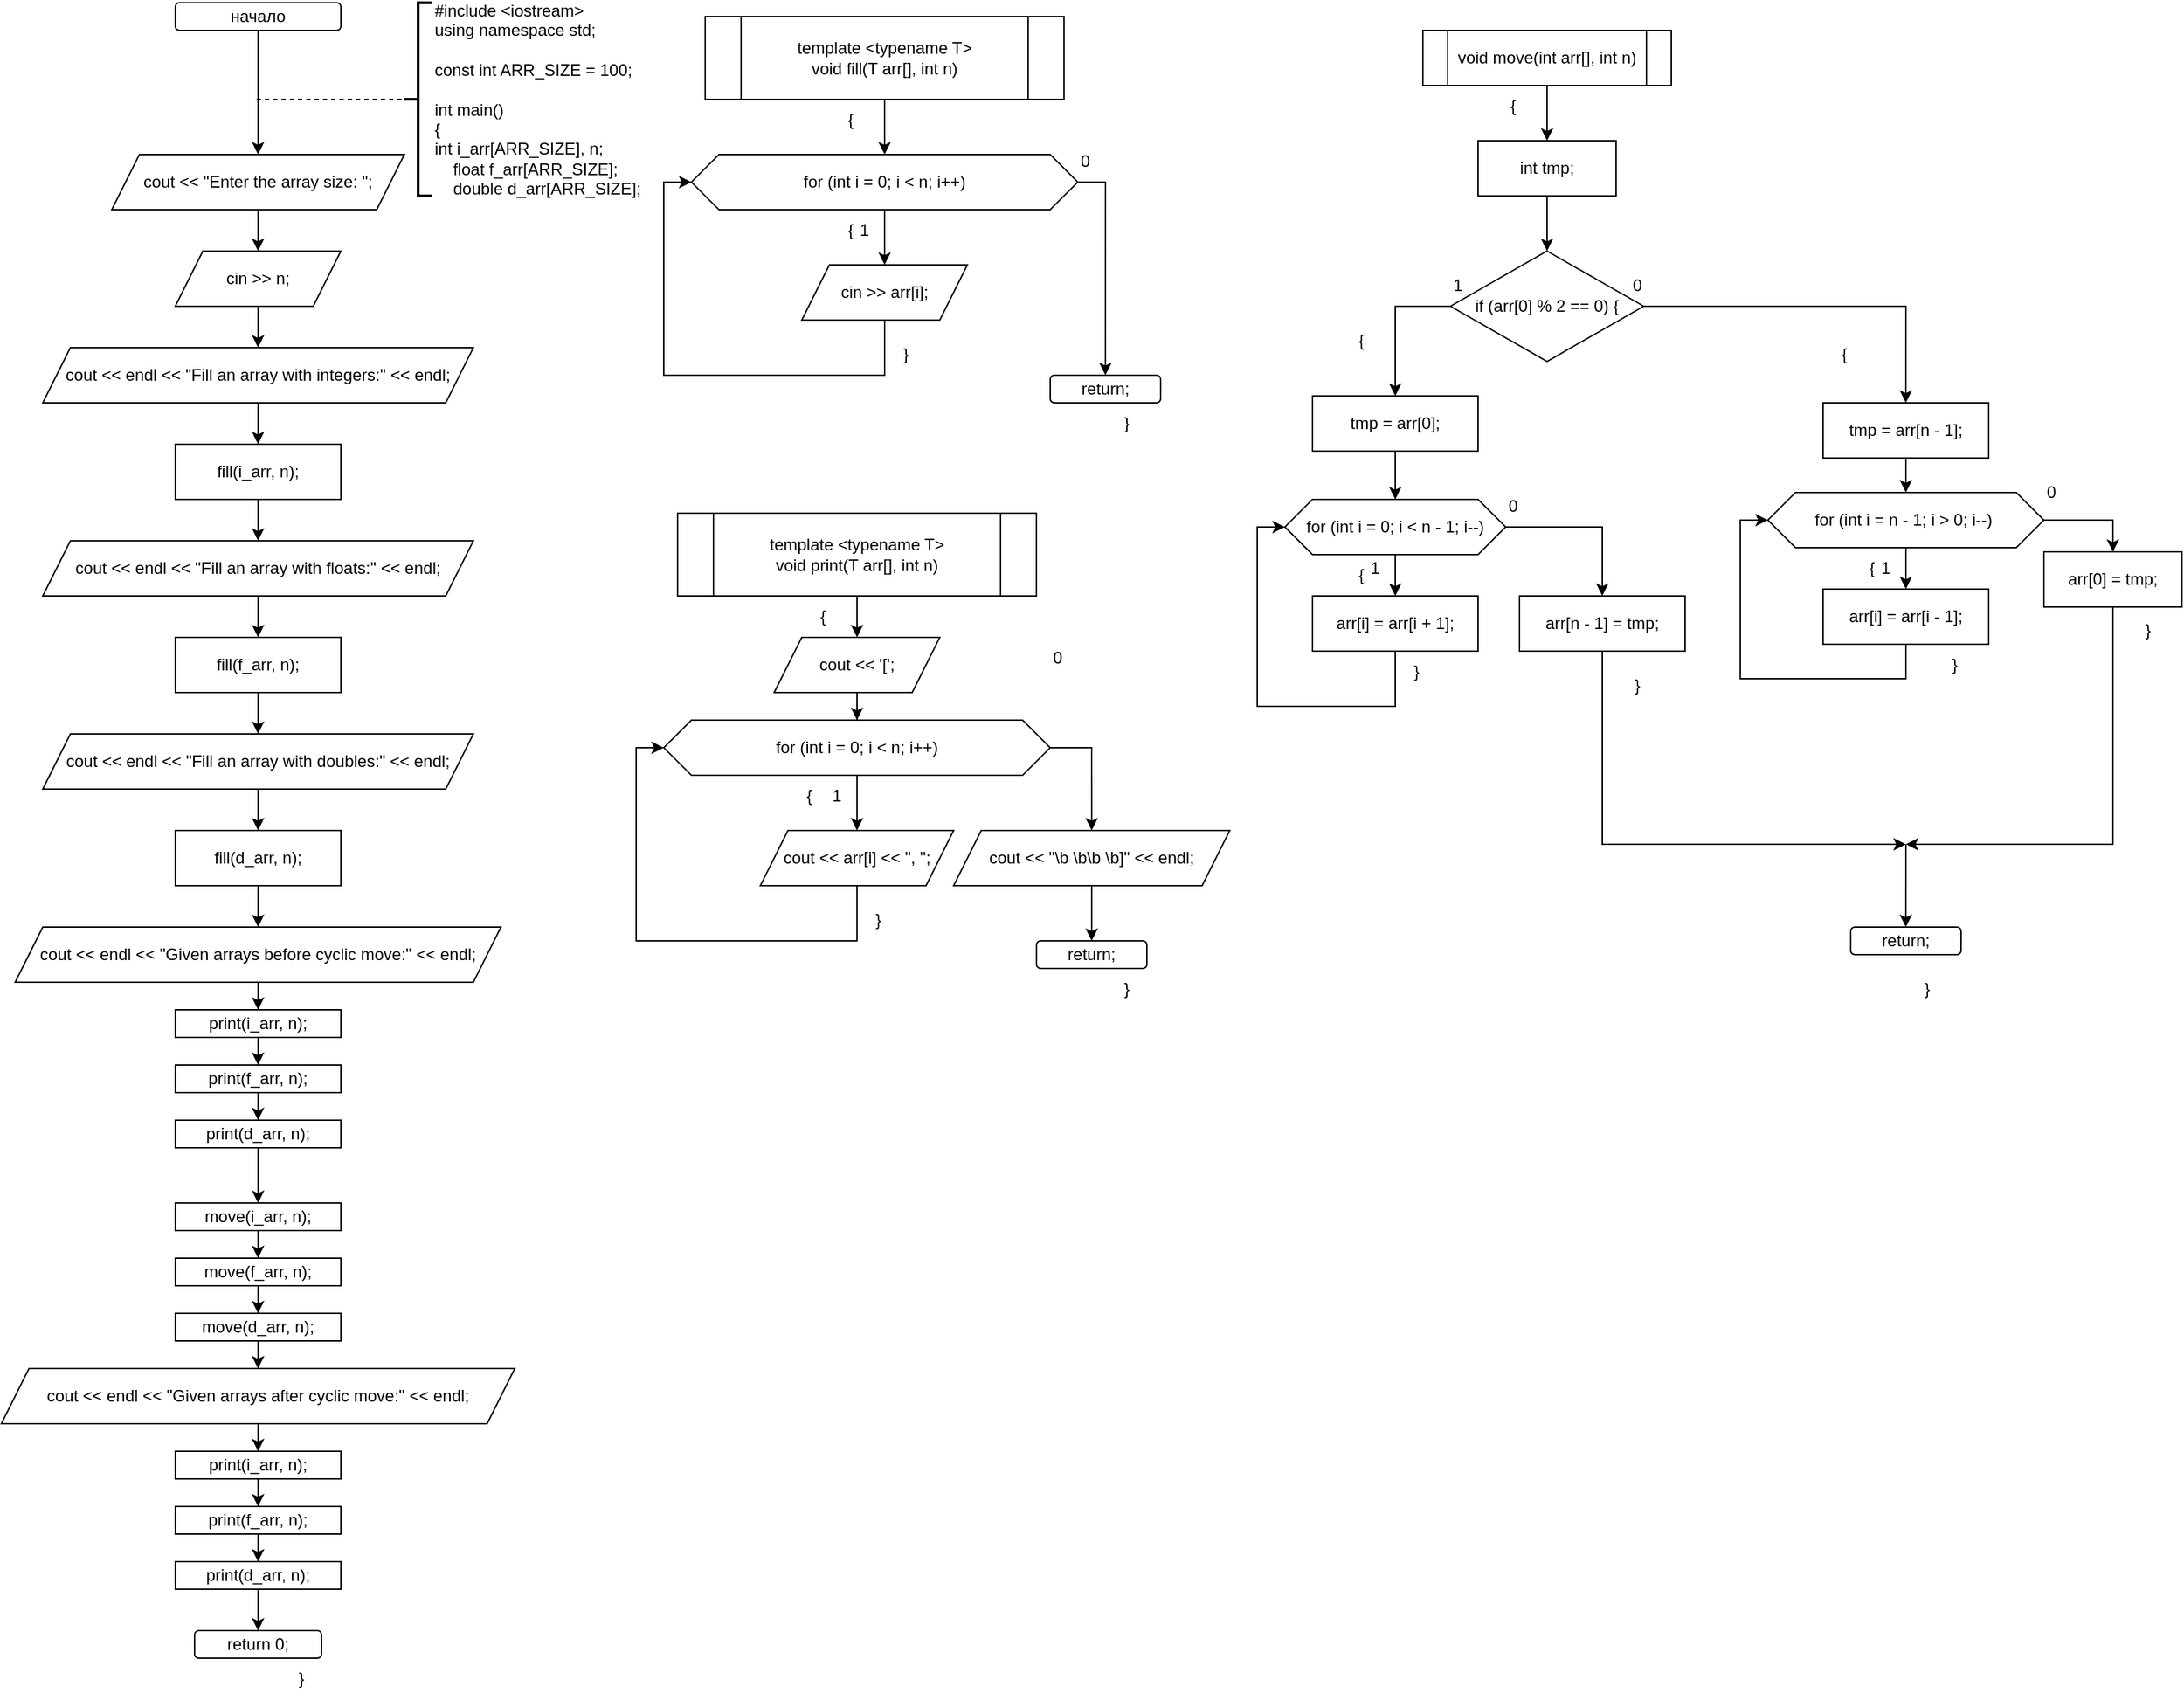 <mxfile version="22.1.2" type="device">
  <diagram name="Страница — 1" id="w-h_500Q-D1ag2ivK0cX">
    <mxGraphModel dx="915" dy="723" grid="1" gridSize="10" guides="1" tooltips="1" connect="1" arrows="1" fold="1" page="1" pageScale="1" pageWidth="827" pageHeight="1169" math="0" shadow="0">
      <root>
        <mxCell id="0" />
        <mxCell id="1" parent="0" />
        <mxCell id="JOa6reIYoMXjY_oYYzPY-6" style="edgeStyle=orthogonalEdgeStyle;rounded=0;orthogonalLoop=1;jettySize=auto;html=1;entryX=0.5;entryY=0;entryDx=0;entryDy=0;" edge="1" parent="1" source="JOa6reIYoMXjY_oYYzPY-1" target="JOa6reIYoMXjY_oYYzPY-5">
          <mxGeometry relative="1" as="geometry" />
        </mxCell>
        <mxCell id="JOa6reIYoMXjY_oYYzPY-1" value="начало" style="rounded=1;whiteSpace=wrap;html=1;" vertex="1" parent="1">
          <mxGeometry x="146" y="10" width="120" height="20" as="geometry" />
        </mxCell>
        <mxCell id="JOa6reIYoMXjY_oYYzPY-2" value="&lt;div&gt;#include &amp;lt;iostream&amp;gt;&lt;/div&gt;&lt;div&gt;using namespace std;&lt;/div&gt;&lt;div&gt;&lt;br&gt;&lt;/div&gt;&lt;div&gt;const int ARR_SIZE = 100;&lt;/div&gt;&lt;div&gt;&lt;div&gt;&lt;br&gt;&lt;/div&gt;&lt;div&gt;int main()&lt;/div&gt;&lt;div&gt;{&lt;/div&gt;&lt;div&gt;int i_arr[ARR_SIZE], n;&lt;span style=&quot;&quot;&gt;&lt;/span&gt;&lt;/div&gt;&lt;div&gt;&lt;span style=&quot;&quot;&gt;&lt;span style=&quot;&quot;&gt;&lt;span style=&quot;white-space: pre;&quot;&gt;&amp;nbsp;&amp;nbsp;&amp;nbsp;&amp;nbsp;&lt;/span&gt;&lt;/span&gt;float f_arr[ARR_SIZE];&lt;/span&gt;&lt;/div&gt;&lt;div&gt;&lt;span style=&quot;&quot;&gt;&lt;span style=&quot;&quot;&gt;&lt;span style=&quot;white-space: pre;&quot;&gt;&amp;nbsp;&amp;nbsp;&amp;nbsp;&amp;nbsp;&lt;/span&gt;&lt;/span&gt;double d_arr[ARR_SIZE];&lt;/span&gt;&lt;/div&gt;&lt;/div&gt;" style="strokeWidth=2;html=1;shape=mxgraph.flowchart.annotation_2;align=left;labelPosition=right;pointerEvents=1;" vertex="1" parent="1">
          <mxGeometry x="312" y="10" width="20" height="140" as="geometry" />
        </mxCell>
        <mxCell id="JOa6reIYoMXjY_oYYzPY-9" value="" style="edgeStyle=orthogonalEdgeStyle;rounded=0;orthogonalLoop=1;jettySize=auto;html=1;" edge="1" parent="1" source="JOa6reIYoMXjY_oYYzPY-5" target="JOa6reIYoMXjY_oYYzPY-8">
          <mxGeometry relative="1" as="geometry" />
        </mxCell>
        <mxCell id="JOa6reIYoMXjY_oYYzPY-5" value="cout &amp;lt;&amp;lt; &quot;Enter the array size: &quot;;" style="shape=parallelogram;perimeter=parallelogramPerimeter;whiteSpace=wrap;html=1;fixedSize=1;" vertex="1" parent="1">
          <mxGeometry x="100" y="120" width="212" height="40" as="geometry" />
        </mxCell>
        <mxCell id="JOa6reIYoMXjY_oYYzPY-7" value="" style="endArrow=none;dashed=1;html=1;rounded=0;entryX=0;entryY=0.5;entryDx=0;entryDy=0;entryPerimeter=0;" edge="1" parent="1" target="JOa6reIYoMXjY_oYYzPY-2">
          <mxGeometry width="50" height="50" relative="1" as="geometry">
            <mxPoint x="205" y="80" as="sourcePoint" />
            <mxPoint x="242" y="170" as="targetPoint" />
          </mxGeometry>
        </mxCell>
        <mxCell id="JOa6reIYoMXjY_oYYzPY-11" value="" style="edgeStyle=orthogonalEdgeStyle;rounded=0;orthogonalLoop=1;jettySize=auto;html=1;" edge="1" parent="1" source="JOa6reIYoMXjY_oYYzPY-8" target="JOa6reIYoMXjY_oYYzPY-10">
          <mxGeometry relative="1" as="geometry" />
        </mxCell>
        <mxCell id="JOa6reIYoMXjY_oYYzPY-8" value="cin &amp;gt;&amp;gt; n;" style="shape=parallelogram;perimeter=parallelogramPerimeter;whiteSpace=wrap;html=1;fixedSize=1;" vertex="1" parent="1">
          <mxGeometry x="146" y="190" width="120" height="40" as="geometry" />
        </mxCell>
        <mxCell id="JOa6reIYoMXjY_oYYzPY-13" value="" style="edgeStyle=orthogonalEdgeStyle;rounded=0;orthogonalLoop=1;jettySize=auto;html=1;" edge="1" parent="1" source="JOa6reIYoMXjY_oYYzPY-10" target="JOa6reIYoMXjY_oYYzPY-12">
          <mxGeometry relative="1" as="geometry" />
        </mxCell>
        <mxCell id="JOa6reIYoMXjY_oYYzPY-10" value="&lt;div&gt;cout &amp;lt;&amp;lt; endl&amp;nbsp;&lt;span style=&quot;background-color: initial;&quot;&gt;&amp;lt;&amp;lt; &quot;Fill an array with integers:&quot; &amp;lt;&amp;lt; endl;&lt;/span&gt;&lt;/div&gt;&lt;div&gt;&lt;span style=&quot;&quot;&gt;&lt;/span&gt;&lt;/div&gt;" style="shape=parallelogram;perimeter=parallelogramPerimeter;whiteSpace=wrap;html=1;fixedSize=1;" vertex="1" parent="1">
          <mxGeometry x="50" y="260" width="312" height="40" as="geometry" />
        </mxCell>
        <mxCell id="JOa6reIYoMXjY_oYYzPY-15" value="" style="edgeStyle=orthogonalEdgeStyle;rounded=0;orthogonalLoop=1;jettySize=auto;html=1;" edge="1" parent="1" source="JOa6reIYoMXjY_oYYzPY-12" target="JOa6reIYoMXjY_oYYzPY-14">
          <mxGeometry relative="1" as="geometry" />
        </mxCell>
        <mxCell id="JOa6reIYoMXjY_oYYzPY-12" value="fill(i_arr, n);" style="rounded=0;whiteSpace=wrap;html=1;" vertex="1" parent="1">
          <mxGeometry x="146" y="330" width="120" height="40" as="geometry" />
        </mxCell>
        <mxCell id="JOa6reIYoMXjY_oYYzPY-18" value="" style="edgeStyle=orthogonalEdgeStyle;rounded=0;orthogonalLoop=1;jettySize=auto;html=1;" edge="1" parent="1" source="JOa6reIYoMXjY_oYYzPY-14" target="JOa6reIYoMXjY_oYYzPY-17">
          <mxGeometry relative="1" as="geometry" />
        </mxCell>
        <mxCell id="JOa6reIYoMXjY_oYYzPY-14" value="&lt;div&gt;cout &amp;lt;&amp;lt; endl &amp;lt;&amp;lt; &quot;Fill an array with floats:&quot; &amp;lt;&amp;lt; endl;&lt;br&gt;&lt;/div&gt;&lt;div&gt;&lt;/div&gt;" style="shape=parallelogram;perimeter=parallelogramPerimeter;whiteSpace=wrap;html=1;fixedSize=1;" vertex="1" parent="1">
          <mxGeometry x="50" y="400" width="312" height="40" as="geometry" />
        </mxCell>
        <mxCell id="JOa6reIYoMXjY_oYYzPY-20" value="" style="edgeStyle=orthogonalEdgeStyle;rounded=0;orthogonalLoop=1;jettySize=auto;html=1;" edge="1" parent="1" source="JOa6reIYoMXjY_oYYzPY-17" target="JOa6reIYoMXjY_oYYzPY-19">
          <mxGeometry relative="1" as="geometry" />
        </mxCell>
        <mxCell id="JOa6reIYoMXjY_oYYzPY-17" value="fill(f_arr, n);" style="rounded=0;whiteSpace=wrap;html=1;" vertex="1" parent="1">
          <mxGeometry x="146" y="470" width="120" height="40" as="geometry" />
        </mxCell>
        <mxCell id="JOa6reIYoMXjY_oYYzPY-22" value="" style="edgeStyle=orthogonalEdgeStyle;rounded=0;orthogonalLoop=1;jettySize=auto;html=1;" edge="1" parent="1" source="JOa6reIYoMXjY_oYYzPY-19" target="JOa6reIYoMXjY_oYYzPY-21">
          <mxGeometry relative="1" as="geometry" />
        </mxCell>
        <mxCell id="JOa6reIYoMXjY_oYYzPY-19" value="&lt;div&gt;&lt;div&gt;cout &amp;lt;&amp;lt; endl &amp;lt;&lt;span style=&quot;background-color: initial;&quot;&gt;&amp;lt; &quot;Fill an array with doubles:&quot; &amp;lt;&amp;lt; endl;&lt;/span&gt;&lt;/div&gt;&lt;div&gt;&lt;span style=&quot;&quot;&gt;&lt;/span&gt;&lt;/div&gt;&lt;/div&gt;&lt;div&gt;&lt;/div&gt;" style="shape=parallelogram;perimeter=parallelogramPerimeter;whiteSpace=wrap;html=1;fixedSize=1;" vertex="1" parent="1">
          <mxGeometry x="50" y="540" width="312" height="40" as="geometry" />
        </mxCell>
        <mxCell id="JOa6reIYoMXjY_oYYzPY-24" value="" style="edgeStyle=orthogonalEdgeStyle;rounded=0;orthogonalLoop=1;jettySize=auto;html=1;" edge="1" parent="1" source="JOa6reIYoMXjY_oYYzPY-21" target="JOa6reIYoMXjY_oYYzPY-23">
          <mxGeometry relative="1" as="geometry" />
        </mxCell>
        <mxCell id="JOa6reIYoMXjY_oYYzPY-21" value="fill(d_arr, n);" style="rounded=0;whiteSpace=wrap;html=1;" vertex="1" parent="1">
          <mxGeometry x="146" y="610" width="120" height="40" as="geometry" />
        </mxCell>
        <mxCell id="JOa6reIYoMXjY_oYYzPY-29" style="edgeStyle=orthogonalEdgeStyle;rounded=0;orthogonalLoop=1;jettySize=auto;html=1;entryX=0.5;entryY=0;entryDx=0;entryDy=0;" edge="1" parent="1" source="JOa6reIYoMXjY_oYYzPY-23" target="JOa6reIYoMXjY_oYYzPY-26">
          <mxGeometry relative="1" as="geometry" />
        </mxCell>
        <mxCell id="JOa6reIYoMXjY_oYYzPY-23" value="&lt;div&gt;cout &amp;lt;&amp;lt; endl&amp;nbsp;&lt;span style=&quot;background-color: initial;&quot;&gt;&amp;lt;&amp;lt; &quot;Given arrays before cyclic move:&quot; &amp;lt;&amp;lt; endl;&lt;/span&gt;&lt;/div&gt;&lt;div&gt;&lt;span style=&quot;&quot;&gt;&lt;/span&gt;&lt;/div&gt;" style="shape=parallelogram;perimeter=parallelogramPerimeter;whiteSpace=wrap;html=1;fixedSize=1;" vertex="1" parent="1">
          <mxGeometry x="30" y="680" width="352" height="40" as="geometry" />
        </mxCell>
        <mxCell id="JOa6reIYoMXjY_oYYzPY-31" style="edgeStyle=orthogonalEdgeStyle;rounded=0;orthogonalLoop=1;jettySize=auto;html=1;entryX=0.5;entryY=0;entryDx=0;entryDy=0;" edge="1" parent="1" source="JOa6reIYoMXjY_oYYzPY-25" target="JOa6reIYoMXjY_oYYzPY-27">
          <mxGeometry relative="1" as="geometry" />
        </mxCell>
        <mxCell id="JOa6reIYoMXjY_oYYzPY-25" value="print(f_arr, n);" style="rounded=0;whiteSpace=wrap;html=1;" vertex="1" parent="1">
          <mxGeometry x="146" y="780" width="120" height="20" as="geometry" />
        </mxCell>
        <mxCell id="JOa6reIYoMXjY_oYYzPY-30" style="edgeStyle=orthogonalEdgeStyle;rounded=0;orthogonalLoop=1;jettySize=auto;html=1;entryX=0.5;entryY=0;entryDx=0;entryDy=0;" edge="1" parent="1" source="JOa6reIYoMXjY_oYYzPY-26" target="JOa6reIYoMXjY_oYYzPY-25">
          <mxGeometry relative="1" as="geometry" />
        </mxCell>
        <mxCell id="JOa6reIYoMXjY_oYYzPY-26" value="print(i_arr, n);" style="rounded=0;whiteSpace=wrap;html=1;" vertex="1" parent="1">
          <mxGeometry x="146" y="740" width="120" height="20" as="geometry" />
        </mxCell>
        <mxCell id="JOa6reIYoMXjY_oYYzPY-38" style="edgeStyle=orthogonalEdgeStyle;rounded=0;orthogonalLoop=1;jettySize=auto;html=1;entryX=0.5;entryY=0;entryDx=0;entryDy=0;" edge="1" parent="1" source="JOa6reIYoMXjY_oYYzPY-27" target="JOa6reIYoMXjY_oYYzPY-35">
          <mxGeometry relative="1" as="geometry" />
        </mxCell>
        <mxCell id="JOa6reIYoMXjY_oYYzPY-27" value="print(d_arr, n);" style="rounded=0;whiteSpace=wrap;html=1;" vertex="1" parent="1">
          <mxGeometry x="146" y="820" width="120" height="20" as="geometry" />
        </mxCell>
        <mxCell id="JOa6reIYoMXjY_oYYzPY-32" style="edgeStyle=orthogonalEdgeStyle;rounded=0;orthogonalLoop=1;jettySize=auto;html=1;entryX=0.5;entryY=0;entryDx=0;entryDy=0;" edge="1" parent="1" source="JOa6reIYoMXjY_oYYzPY-33" target="JOa6reIYoMXjY_oYYzPY-36">
          <mxGeometry relative="1" as="geometry" />
        </mxCell>
        <mxCell id="JOa6reIYoMXjY_oYYzPY-33" value="move(f_arr, n);" style="rounded=0;whiteSpace=wrap;html=1;" vertex="1" parent="1">
          <mxGeometry x="146" y="920" width="120" height="20" as="geometry" />
        </mxCell>
        <mxCell id="JOa6reIYoMXjY_oYYzPY-34" style="edgeStyle=orthogonalEdgeStyle;rounded=0;orthogonalLoop=1;jettySize=auto;html=1;entryX=0.5;entryY=0;entryDx=0;entryDy=0;" edge="1" parent="1" source="JOa6reIYoMXjY_oYYzPY-35" target="JOa6reIYoMXjY_oYYzPY-33">
          <mxGeometry relative="1" as="geometry" />
        </mxCell>
        <mxCell id="JOa6reIYoMXjY_oYYzPY-35" value="move(i_arr, n);" style="rounded=0;whiteSpace=wrap;html=1;" vertex="1" parent="1">
          <mxGeometry x="146" y="880" width="120" height="20" as="geometry" />
        </mxCell>
        <mxCell id="JOa6reIYoMXjY_oYYzPY-40" value="" style="edgeStyle=orthogonalEdgeStyle;rounded=0;orthogonalLoop=1;jettySize=auto;html=1;" edge="1" parent="1" source="JOa6reIYoMXjY_oYYzPY-36" target="JOa6reIYoMXjY_oYYzPY-39">
          <mxGeometry relative="1" as="geometry" />
        </mxCell>
        <mxCell id="JOa6reIYoMXjY_oYYzPY-36" value="move(d_arr, n);" style="rounded=0;whiteSpace=wrap;html=1;" vertex="1" parent="1">
          <mxGeometry x="146" y="960" width="120" height="20" as="geometry" />
        </mxCell>
        <mxCell id="JOa6reIYoMXjY_oYYzPY-47" style="edgeStyle=orthogonalEdgeStyle;rounded=0;orthogonalLoop=1;jettySize=auto;html=1;entryX=0.5;entryY=0;entryDx=0;entryDy=0;" edge="1" parent="1" source="JOa6reIYoMXjY_oYYzPY-39" target="JOa6reIYoMXjY_oYYzPY-44">
          <mxGeometry relative="1" as="geometry" />
        </mxCell>
        <mxCell id="JOa6reIYoMXjY_oYYzPY-39" value="&lt;div&gt;cout &amp;lt;&amp;lt; endl&amp;nbsp;&lt;span style=&quot;background-color: initial;&quot;&gt;&amp;lt;&amp;lt; &quot;Given arrays after cyclic move:&quot; &amp;lt;&amp;lt; endl;&lt;/span&gt;&lt;/div&gt;&lt;div&gt;&lt;span style=&quot;&quot;&gt;&lt;/span&gt;&lt;/div&gt;" style="shape=parallelogram;perimeter=parallelogramPerimeter;whiteSpace=wrap;html=1;fixedSize=1;" vertex="1" parent="1">
          <mxGeometry x="20" y="1000" width="372" height="40" as="geometry" />
        </mxCell>
        <mxCell id="JOa6reIYoMXjY_oYYzPY-41" style="edgeStyle=orthogonalEdgeStyle;rounded=0;orthogonalLoop=1;jettySize=auto;html=1;entryX=0.5;entryY=0;entryDx=0;entryDy=0;" edge="1" parent="1" source="JOa6reIYoMXjY_oYYzPY-42" target="JOa6reIYoMXjY_oYYzPY-45">
          <mxGeometry relative="1" as="geometry" />
        </mxCell>
        <mxCell id="JOa6reIYoMXjY_oYYzPY-42" value="print(f_arr, n);" style="rounded=0;whiteSpace=wrap;html=1;" vertex="1" parent="1">
          <mxGeometry x="146" y="1100" width="120" height="20" as="geometry" />
        </mxCell>
        <mxCell id="JOa6reIYoMXjY_oYYzPY-43" style="edgeStyle=orthogonalEdgeStyle;rounded=0;orthogonalLoop=1;jettySize=auto;html=1;entryX=0.5;entryY=0;entryDx=0;entryDy=0;" edge="1" parent="1" source="JOa6reIYoMXjY_oYYzPY-44" target="JOa6reIYoMXjY_oYYzPY-42">
          <mxGeometry relative="1" as="geometry" />
        </mxCell>
        <mxCell id="JOa6reIYoMXjY_oYYzPY-44" value="print(i_arr, n);" style="rounded=0;whiteSpace=wrap;html=1;" vertex="1" parent="1">
          <mxGeometry x="146" y="1060" width="120" height="20" as="geometry" />
        </mxCell>
        <mxCell id="JOa6reIYoMXjY_oYYzPY-49" style="edgeStyle=orthogonalEdgeStyle;rounded=0;orthogonalLoop=1;jettySize=auto;html=1;entryX=0.5;entryY=0;entryDx=0;entryDy=0;" edge="1" parent="1" source="JOa6reIYoMXjY_oYYzPY-45" target="JOa6reIYoMXjY_oYYzPY-48">
          <mxGeometry relative="1" as="geometry" />
        </mxCell>
        <mxCell id="JOa6reIYoMXjY_oYYzPY-45" value="print(d_arr, n);" style="rounded=0;whiteSpace=wrap;html=1;" vertex="1" parent="1">
          <mxGeometry x="146" y="1140" width="120" height="20" as="geometry" />
        </mxCell>
        <mxCell id="JOa6reIYoMXjY_oYYzPY-48" value="return 0;" style="rounded=1;whiteSpace=wrap;html=1;" vertex="1" parent="1">
          <mxGeometry x="160" y="1190" width="92" height="20" as="geometry" />
        </mxCell>
        <mxCell id="JOa6reIYoMXjY_oYYzPY-50" value="}" style="text;html=1;align=center;verticalAlign=middle;resizable=0;points=[];autosize=1;strokeColor=none;fillColor=none;" vertex="1" parent="1">
          <mxGeometry x="222" y="1210" width="30" height="30" as="geometry" />
        </mxCell>
        <mxCell id="JOa6reIYoMXjY_oYYzPY-55" value="" style="edgeStyle=orthogonalEdgeStyle;rounded=0;orthogonalLoop=1;jettySize=auto;html=1;" edge="1" parent="1" source="JOa6reIYoMXjY_oYYzPY-51" target="JOa6reIYoMXjY_oYYzPY-52">
          <mxGeometry relative="1" as="geometry" />
        </mxCell>
        <mxCell id="JOa6reIYoMXjY_oYYzPY-51" value="&lt;div&gt;template &amp;lt;typename T&amp;gt;&lt;/div&gt;&lt;div&gt;void fill(T arr[], int n)&lt;/div&gt;" style="shape=process;whiteSpace=wrap;html=1;backgroundOutline=1;" vertex="1" parent="1">
          <mxGeometry x="529.97" y="20" width="260" height="60" as="geometry" />
        </mxCell>
        <mxCell id="JOa6reIYoMXjY_oYYzPY-57" value="" style="edgeStyle=orthogonalEdgeStyle;rounded=0;orthogonalLoop=1;jettySize=auto;html=1;" edge="1" parent="1" source="JOa6reIYoMXjY_oYYzPY-52" target="JOa6reIYoMXjY_oYYzPY-56">
          <mxGeometry relative="1" as="geometry" />
        </mxCell>
        <mxCell id="JOa6reIYoMXjY_oYYzPY-59" style="edgeStyle=orthogonalEdgeStyle;rounded=0;orthogonalLoop=1;jettySize=auto;html=1;entryX=0.5;entryY=0;entryDx=0;entryDy=0;" edge="1" parent="1" source="JOa6reIYoMXjY_oYYzPY-52" target="JOa6reIYoMXjY_oYYzPY-58">
          <mxGeometry relative="1" as="geometry">
            <Array as="points">
              <mxPoint x="819.97" y="140" />
            </Array>
          </mxGeometry>
        </mxCell>
        <mxCell id="JOa6reIYoMXjY_oYYzPY-52" value="for (int i = 0; i &amp;lt; n; i++)" style="shape=hexagon;perimeter=hexagonPerimeter2;whiteSpace=wrap;html=1;fixedSize=1;" vertex="1" parent="1">
          <mxGeometry x="519.97" y="120" width="280" height="40" as="geometry" />
        </mxCell>
        <mxCell id="JOa6reIYoMXjY_oYYzPY-60" style="edgeStyle=orthogonalEdgeStyle;rounded=0;orthogonalLoop=1;jettySize=auto;html=1;entryX=0;entryY=0.5;entryDx=0;entryDy=0;" edge="1" parent="1" source="JOa6reIYoMXjY_oYYzPY-56" target="JOa6reIYoMXjY_oYYzPY-52">
          <mxGeometry relative="1" as="geometry">
            <Array as="points">
              <mxPoint x="659.97" y="280" />
              <mxPoint x="499.97" y="280" />
              <mxPoint x="499.97" y="140" />
            </Array>
          </mxGeometry>
        </mxCell>
        <mxCell id="JOa6reIYoMXjY_oYYzPY-56" value="cin &amp;gt;&amp;gt; arr[i];" style="shape=parallelogram;perimeter=parallelogramPerimeter;whiteSpace=wrap;html=1;fixedSize=1;" vertex="1" parent="1">
          <mxGeometry x="599.97" y="200" width="120" height="40" as="geometry" />
        </mxCell>
        <mxCell id="JOa6reIYoMXjY_oYYzPY-58" value="return;" style="rounded=1;whiteSpace=wrap;html=1;" vertex="1" parent="1">
          <mxGeometry x="779.97" y="280" width="80" height="20" as="geometry" />
        </mxCell>
        <mxCell id="JOa6reIYoMXjY_oYYzPY-61" value="1" style="text;html=1;align=center;verticalAlign=middle;resizable=0;points=[];autosize=1;strokeColor=none;fillColor=none;" vertex="1" parent="1">
          <mxGeometry x="629.97" y="160" width="30" height="30" as="geometry" />
        </mxCell>
        <mxCell id="JOa6reIYoMXjY_oYYzPY-62" value="0" style="text;html=1;align=center;verticalAlign=middle;resizable=0;points=[];autosize=1;strokeColor=none;fillColor=none;" vertex="1" parent="1">
          <mxGeometry x="789.97" y="110" width="30" height="30" as="geometry" />
        </mxCell>
        <mxCell id="JOa6reIYoMXjY_oYYzPY-63" value="{" style="text;html=1;align=center;verticalAlign=middle;resizable=0;points=[];autosize=1;strokeColor=none;fillColor=none;" vertex="1" parent="1">
          <mxGeometry x="619.97" y="160" width="30" height="30" as="geometry" />
        </mxCell>
        <mxCell id="JOa6reIYoMXjY_oYYzPY-64" value="}" style="text;html=1;align=center;verticalAlign=middle;resizable=0;points=[];autosize=1;strokeColor=none;fillColor=none;" vertex="1" parent="1">
          <mxGeometry x="659.97" y="250" width="30" height="30" as="geometry" />
        </mxCell>
        <mxCell id="JOa6reIYoMXjY_oYYzPY-66" value="{" style="text;html=1;align=center;verticalAlign=middle;resizable=0;points=[];autosize=1;strokeColor=none;fillColor=none;" vertex="1" parent="1">
          <mxGeometry x="619.97" y="80" width="30" height="30" as="geometry" />
        </mxCell>
        <mxCell id="JOa6reIYoMXjY_oYYzPY-67" value="}" style="text;html=1;align=center;verticalAlign=middle;resizable=0;points=[];autosize=1;strokeColor=none;fillColor=none;" vertex="1" parent="1">
          <mxGeometry x="819.97" y="300" width="30" height="30" as="geometry" />
        </mxCell>
        <mxCell id="JOa6reIYoMXjY_oYYzPY-84" value="" style="edgeStyle=orthogonalEdgeStyle;rounded=0;orthogonalLoop=1;jettySize=auto;html=1;" edge="1" parent="1" source="JOa6reIYoMXjY_oYYzPY-69" target="JOa6reIYoMXjY_oYYzPY-83">
          <mxGeometry relative="1" as="geometry" />
        </mxCell>
        <mxCell id="JOa6reIYoMXjY_oYYzPY-69" value="&lt;div&gt;template &amp;lt;typename T&amp;gt;&lt;/div&gt;&lt;div&gt;void print(T arr[], int n)&lt;/div&gt;" style="shape=process;whiteSpace=wrap;html=1;backgroundOutline=1;" vertex="1" parent="1">
          <mxGeometry x="509.97" y="380" width="260" height="60" as="geometry" />
        </mxCell>
        <mxCell id="JOa6reIYoMXjY_oYYzPY-70" value="" style="edgeStyle=orthogonalEdgeStyle;rounded=0;orthogonalLoop=1;jettySize=auto;html=1;" edge="1" parent="1" source="JOa6reIYoMXjY_oYYzPY-72" target="JOa6reIYoMXjY_oYYzPY-74">
          <mxGeometry relative="1" as="geometry" />
        </mxCell>
        <mxCell id="JOa6reIYoMXjY_oYYzPY-88" style="edgeStyle=orthogonalEdgeStyle;rounded=0;orthogonalLoop=1;jettySize=auto;html=1;entryX=0.5;entryY=0;entryDx=0;entryDy=0;" edge="1" parent="1" source="JOa6reIYoMXjY_oYYzPY-72" target="JOa6reIYoMXjY_oYYzPY-87">
          <mxGeometry relative="1" as="geometry">
            <Array as="points">
              <mxPoint x="810" y="550" />
            </Array>
          </mxGeometry>
        </mxCell>
        <mxCell id="JOa6reIYoMXjY_oYYzPY-72" value="for (int i = 0; i &amp;lt; n; i++)" style="shape=hexagon;perimeter=hexagonPerimeter2;whiteSpace=wrap;html=1;fixedSize=1;" vertex="1" parent="1">
          <mxGeometry x="499.97" y="530" width="280" height="40" as="geometry" />
        </mxCell>
        <mxCell id="JOa6reIYoMXjY_oYYzPY-73" style="edgeStyle=orthogonalEdgeStyle;rounded=0;orthogonalLoop=1;jettySize=auto;html=1;entryX=0;entryY=0.5;entryDx=0;entryDy=0;" edge="1" parent="1" source="JOa6reIYoMXjY_oYYzPY-74" target="JOa6reIYoMXjY_oYYzPY-72">
          <mxGeometry relative="1" as="geometry">
            <Array as="points">
              <mxPoint x="639.97" y="690" />
              <mxPoint x="479.97" y="690" />
              <mxPoint x="479.97" y="550" />
            </Array>
          </mxGeometry>
        </mxCell>
        <mxCell id="JOa6reIYoMXjY_oYYzPY-74" value="cout &amp;lt;&amp;lt; arr[i] &amp;lt;&amp;lt; &quot;, &quot;;" style="shape=parallelogram;perimeter=parallelogramPerimeter;whiteSpace=wrap;html=1;fixedSize=1;" vertex="1" parent="1">
          <mxGeometry x="569.94" y="610" width="140.06" height="40" as="geometry" />
        </mxCell>
        <mxCell id="JOa6reIYoMXjY_oYYzPY-75" value="return;" style="rounded=1;whiteSpace=wrap;html=1;" vertex="1" parent="1">
          <mxGeometry x="770.03" y="690" width="80" height="20" as="geometry" />
        </mxCell>
        <mxCell id="JOa6reIYoMXjY_oYYzPY-76" value="1" style="text;html=1;align=center;verticalAlign=middle;resizable=0;points=[];autosize=1;strokeColor=none;fillColor=none;" vertex="1" parent="1">
          <mxGeometry x="609.97" y="570" width="30" height="30" as="geometry" />
        </mxCell>
        <mxCell id="JOa6reIYoMXjY_oYYzPY-77" value="0" style="text;html=1;align=center;verticalAlign=middle;resizable=0;points=[];autosize=1;strokeColor=none;fillColor=none;" vertex="1" parent="1">
          <mxGeometry x="769.97" y="470" width="30" height="30" as="geometry" />
        </mxCell>
        <mxCell id="JOa6reIYoMXjY_oYYzPY-78" value="{" style="text;html=1;align=center;verticalAlign=middle;resizable=0;points=[];autosize=1;strokeColor=none;fillColor=none;" vertex="1" parent="1">
          <mxGeometry x="589.97" y="570" width="30" height="30" as="geometry" />
        </mxCell>
        <mxCell id="JOa6reIYoMXjY_oYYzPY-79" value="}" style="text;html=1;align=center;verticalAlign=middle;resizable=0;points=[];autosize=1;strokeColor=none;fillColor=none;" vertex="1" parent="1">
          <mxGeometry x="639.97" y="660" width="30" height="30" as="geometry" />
        </mxCell>
        <mxCell id="JOa6reIYoMXjY_oYYzPY-80" value="{" style="text;html=1;align=center;verticalAlign=middle;resizable=0;points=[];autosize=1;strokeColor=none;fillColor=none;" vertex="1" parent="1">
          <mxGeometry x="599.97" y="440" width="30" height="30" as="geometry" />
        </mxCell>
        <mxCell id="JOa6reIYoMXjY_oYYzPY-81" value="}" style="text;html=1;align=center;verticalAlign=middle;resizable=0;points=[];autosize=1;strokeColor=none;fillColor=none;" vertex="1" parent="1">
          <mxGeometry x="819.97" y="710" width="30" height="30" as="geometry" />
        </mxCell>
        <mxCell id="JOa6reIYoMXjY_oYYzPY-86" style="edgeStyle=orthogonalEdgeStyle;rounded=0;orthogonalLoop=1;jettySize=auto;html=1;entryX=0.5;entryY=0;entryDx=0;entryDy=0;" edge="1" parent="1" source="JOa6reIYoMXjY_oYYzPY-83" target="JOa6reIYoMXjY_oYYzPY-72">
          <mxGeometry relative="1" as="geometry" />
        </mxCell>
        <mxCell id="JOa6reIYoMXjY_oYYzPY-83" value="cout &amp;lt;&amp;lt; &#39;[&#39;;" style="shape=parallelogram;perimeter=parallelogramPerimeter;whiteSpace=wrap;html=1;fixedSize=1;" vertex="1" parent="1">
          <mxGeometry x="579.97" y="470" width="120" height="40" as="geometry" />
        </mxCell>
        <mxCell id="JOa6reIYoMXjY_oYYzPY-89" style="edgeStyle=orthogonalEdgeStyle;rounded=0;orthogonalLoop=1;jettySize=auto;html=1;entryX=0.5;entryY=0;entryDx=0;entryDy=0;" edge="1" parent="1" source="JOa6reIYoMXjY_oYYzPY-87" target="JOa6reIYoMXjY_oYYzPY-75">
          <mxGeometry relative="1" as="geometry" />
        </mxCell>
        <mxCell id="JOa6reIYoMXjY_oYYzPY-87" value="cout &amp;lt;&amp;lt; &quot;\b \b\b \b]&quot; &amp;lt;&amp;lt; endl;" style="shape=parallelogram;perimeter=parallelogramPerimeter;whiteSpace=wrap;html=1;fixedSize=1;" vertex="1" parent="1">
          <mxGeometry x="710" y="610" width="200.06" height="40" as="geometry" />
        </mxCell>
        <mxCell id="JOa6reIYoMXjY_oYYzPY-92" value="" style="edgeStyle=orthogonalEdgeStyle;rounded=0;orthogonalLoop=1;jettySize=auto;html=1;" edge="1" parent="1" source="JOa6reIYoMXjY_oYYzPY-90" target="JOa6reIYoMXjY_oYYzPY-91">
          <mxGeometry relative="1" as="geometry" />
        </mxCell>
        <mxCell id="JOa6reIYoMXjY_oYYzPY-90" value="void move(int arr[], int n)" style="shape=process;whiteSpace=wrap;html=1;backgroundOutline=1;" vertex="1" parent="1">
          <mxGeometry x="1050" y="30" width="180" height="40" as="geometry" />
        </mxCell>
        <mxCell id="JOa6reIYoMXjY_oYYzPY-94" value="" style="edgeStyle=orthogonalEdgeStyle;rounded=0;orthogonalLoop=1;jettySize=auto;html=1;" edge="1" parent="1" source="JOa6reIYoMXjY_oYYzPY-91" target="JOa6reIYoMXjY_oYYzPY-93">
          <mxGeometry relative="1" as="geometry" />
        </mxCell>
        <mxCell id="JOa6reIYoMXjY_oYYzPY-91" value="int tmp;" style="rounded=0;whiteSpace=wrap;html=1;" vertex="1" parent="1">
          <mxGeometry x="1090" y="110" width="100" height="40" as="geometry" />
        </mxCell>
        <mxCell id="JOa6reIYoMXjY_oYYzPY-98" style="edgeStyle=orthogonalEdgeStyle;rounded=0;orthogonalLoop=1;jettySize=auto;html=1;entryX=0.5;entryY=0;entryDx=0;entryDy=0;" edge="1" parent="1" source="JOa6reIYoMXjY_oYYzPY-93" target="JOa6reIYoMXjY_oYYzPY-97">
          <mxGeometry relative="1" as="geometry">
            <Array as="points">
              <mxPoint x="1030" y="230" />
            </Array>
          </mxGeometry>
        </mxCell>
        <mxCell id="JOa6reIYoMXjY_oYYzPY-114" style="edgeStyle=orthogonalEdgeStyle;rounded=0;orthogonalLoop=1;jettySize=auto;html=1;entryX=0.5;entryY=0;entryDx=0;entryDy=0;" edge="1" parent="1" source="JOa6reIYoMXjY_oYYzPY-93" target="JOa6reIYoMXjY_oYYzPY-113">
          <mxGeometry relative="1" as="geometry" />
        </mxCell>
        <mxCell id="JOa6reIYoMXjY_oYYzPY-93" value="if (arr[0] % 2 == 0) {" style="rhombus;whiteSpace=wrap;html=1;" vertex="1" parent="1">
          <mxGeometry x="1070" y="190" width="140" height="80" as="geometry" />
        </mxCell>
        <mxCell id="JOa6reIYoMXjY_oYYzPY-95" value="1" style="text;html=1;align=center;verticalAlign=middle;resizable=0;points=[];autosize=1;strokeColor=none;fillColor=none;" vertex="1" parent="1">
          <mxGeometry x="1060" y="200" width="30" height="30" as="geometry" />
        </mxCell>
        <mxCell id="JOa6reIYoMXjY_oYYzPY-96" value="0" style="text;html=1;align=center;verticalAlign=middle;resizable=0;points=[];autosize=1;strokeColor=none;fillColor=none;" vertex="1" parent="1">
          <mxGeometry x="1190" y="200" width="30" height="30" as="geometry" />
        </mxCell>
        <mxCell id="JOa6reIYoMXjY_oYYzPY-102" style="edgeStyle=orthogonalEdgeStyle;rounded=0;orthogonalLoop=1;jettySize=auto;html=1;entryX=0.5;entryY=0;entryDx=0;entryDy=0;" edge="1" parent="1" source="JOa6reIYoMXjY_oYYzPY-97" target="JOa6reIYoMXjY_oYYzPY-99">
          <mxGeometry relative="1" as="geometry" />
        </mxCell>
        <mxCell id="JOa6reIYoMXjY_oYYzPY-97" value="tmp = arr[0];" style="rounded=0;whiteSpace=wrap;html=1;" vertex="1" parent="1">
          <mxGeometry x="970" y="295" width="120" height="40" as="geometry" />
        </mxCell>
        <mxCell id="JOa6reIYoMXjY_oYYzPY-101" style="edgeStyle=orthogonalEdgeStyle;rounded=0;orthogonalLoop=1;jettySize=auto;html=1;entryX=0.5;entryY=0;entryDx=0;entryDy=0;" edge="1" parent="1" source="JOa6reIYoMXjY_oYYzPY-99" target="JOa6reIYoMXjY_oYYzPY-100">
          <mxGeometry relative="1" as="geometry" />
        </mxCell>
        <mxCell id="JOa6reIYoMXjY_oYYzPY-105" style="edgeStyle=orthogonalEdgeStyle;rounded=0;orthogonalLoop=1;jettySize=auto;html=1;entryX=0.5;entryY=0;entryDx=0;entryDy=0;" edge="1" parent="1" source="JOa6reIYoMXjY_oYYzPY-99" target="JOa6reIYoMXjY_oYYzPY-104">
          <mxGeometry relative="1" as="geometry" />
        </mxCell>
        <mxCell id="JOa6reIYoMXjY_oYYzPY-99" value="for (int i = 0; i &lt; n - 1; i--)" style="shape=hexagon;perimeter=hexagonPerimeter2;whiteSpace=wrap;html=1;fixedSize=1;" vertex="1" parent="1">
          <mxGeometry x="950" y="370" width="160" height="40" as="geometry" />
        </mxCell>
        <mxCell id="JOa6reIYoMXjY_oYYzPY-103" style="edgeStyle=orthogonalEdgeStyle;rounded=0;orthogonalLoop=1;jettySize=auto;html=1;entryX=0;entryY=0.5;entryDx=0;entryDy=0;" edge="1" parent="1" source="JOa6reIYoMXjY_oYYzPY-100" target="JOa6reIYoMXjY_oYYzPY-99">
          <mxGeometry relative="1" as="geometry">
            <Array as="points">
              <mxPoint x="1030" y="520" />
              <mxPoint x="930" y="520" />
              <mxPoint x="930" y="390" />
            </Array>
          </mxGeometry>
        </mxCell>
        <mxCell id="JOa6reIYoMXjY_oYYzPY-100" value="arr[i] = arr[i + 1];" style="rounded=0;whiteSpace=wrap;html=1;" vertex="1" parent="1">
          <mxGeometry x="970" y="440" width="120" height="40" as="geometry" />
        </mxCell>
        <mxCell id="JOa6reIYoMXjY_oYYzPY-128" style="edgeStyle=orthogonalEdgeStyle;rounded=0;orthogonalLoop=1;jettySize=auto;html=1;" edge="1" parent="1" source="JOa6reIYoMXjY_oYYzPY-104">
          <mxGeometry relative="1" as="geometry">
            <mxPoint x="1400" y="620" as="targetPoint" />
            <Array as="points">
              <mxPoint x="1180" y="620" />
            </Array>
          </mxGeometry>
        </mxCell>
        <mxCell id="JOa6reIYoMXjY_oYYzPY-104" value="arr[n - 1] = tmp;" style="rounded=0;whiteSpace=wrap;html=1;" vertex="1" parent="1">
          <mxGeometry x="1120" y="440" width="120" height="40" as="geometry" />
        </mxCell>
        <mxCell id="JOa6reIYoMXjY_oYYzPY-106" value="1" style="text;html=1;align=center;verticalAlign=middle;resizable=0;points=[];autosize=1;strokeColor=none;fillColor=none;" vertex="1" parent="1">
          <mxGeometry x="1000" y="405" width="30" height="30" as="geometry" />
        </mxCell>
        <mxCell id="JOa6reIYoMXjY_oYYzPY-107" value="{" style="text;html=1;align=center;verticalAlign=middle;resizable=0;points=[];autosize=1;strokeColor=none;fillColor=none;" vertex="1" parent="1">
          <mxGeometry x="990" y="410" width="30" height="30" as="geometry" />
        </mxCell>
        <mxCell id="JOa6reIYoMXjY_oYYzPY-108" value="}" style="text;html=1;align=center;verticalAlign=middle;resizable=0;points=[];autosize=1;strokeColor=none;fillColor=none;" vertex="1" parent="1">
          <mxGeometry x="1030" y="480" width="30" height="30" as="geometry" />
        </mxCell>
        <mxCell id="JOa6reIYoMXjY_oYYzPY-109" value="0" style="text;html=1;align=center;verticalAlign=middle;resizable=0;points=[];autosize=1;strokeColor=none;fillColor=none;" vertex="1" parent="1">
          <mxGeometry x="1100" y="360" width="30" height="30" as="geometry" />
        </mxCell>
        <mxCell id="JOa6reIYoMXjY_oYYzPY-110" value="{" style="text;html=1;align=center;verticalAlign=middle;resizable=0;points=[];autosize=1;strokeColor=none;fillColor=none;" vertex="1" parent="1">
          <mxGeometry x="990" y="240" width="30" height="30" as="geometry" />
        </mxCell>
        <mxCell id="JOa6reIYoMXjY_oYYzPY-112" value="}" style="text;html=1;align=center;verticalAlign=middle;resizable=0;points=[];autosize=1;strokeColor=none;fillColor=none;" vertex="1" parent="1">
          <mxGeometry x="1190" y="490" width="30" height="30" as="geometry" />
        </mxCell>
        <mxCell id="JOa6reIYoMXjY_oYYzPY-116" value="" style="edgeStyle=orthogonalEdgeStyle;rounded=0;orthogonalLoop=1;jettySize=auto;html=1;" edge="1" parent="1" source="JOa6reIYoMXjY_oYYzPY-113" target="JOa6reIYoMXjY_oYYzPY-115">
          <mxGeometry relative="1" as="geometry" />
        </mxCell>
        <mxCell id="JOa6reIYoMXjY_oYYzPY-113" value="tmp = arr[n - 1];" style="rounded=0;whiteSpace=wrap;html=1;" vertex="1" parent="1">
          <mxGeometry x="1339.97" y="300" width="120" height="40" as="geometry" />
        </mxCell>
        <mxCell id="JOa6reIYoMXjY_oYYzPY-118" value="" style="edgeStyle=orthogonalEdgeStyle;rounded=0;orthogonalLoop=1;jettySize=auto;html=1;" edge="1" parent="1" source="JOa6reIYoMXjY_oYYzPY-115" target="JOa6reIYoMXjY_oYYzPY-117">
          <mxGeometry relative="1" as="geometry" />
        </mxCell>
        <mxCell id="JOa6reIYoMXjY_oYYzPY-127" style="edgeStyle=orthogonalEdgeStyle;rounded=0;orthogonalLoop=1;jettySize=auto;html=1;entryX=0.5;entryY=0;entryDx=0;entryDy=0;" edge="1" parent="1" source="JOa6reIYoMXjY_oYYzPY-115" target="JOa6reIYoMXjY_oYYzPY-126">
          <mxGeometry relative="1" as="geometry">
            <Array as="points">
              <mxPoint x="1550" y="385" />
            </Array>
          </mxGeometry>
        </mxCell>
        <mxCell id="JOa6reIYoMXjY_oYYzPY-115" value="for (int i = n - 1; i &amp;gt; 0; i--)&amp;nbsp;" style="shape=hexagon;perimeter=hexagonPerimeter2;whiteSpace=wrap;html=1;fixedSize=1;" vertex="1" parent="1">
          <mxGeometry x="1299.97" y="365" width="200" height="40" as="geometry" />
        </mxCell>
        <mxCell id="JOa6reIYoMXjY_oYYzPY-119" style="edgeStyle=orthogonalEdgeStyle;rounded=0;orthogonalLoop=1;jettySize=auto;html=1;entryX=0;entryY=0.5;entryDx=0;entryDy=0;" edge="1" parent="1" source="JOa6reIYoMXjY_oYYzPY-117" target="JOa6reIYoMXjY_oYYzPY-115">
          <mxGeometry relative="1" as="geometry">
            <Array as="points">
              <mxPoint x="1399.97" y="500" />
              <mxPoint x="1279.97" y="500" />
              <mxPoint x="1279.97" y="385" />
            </Array>
          </mxGeometry>
        </mxCell>
        <mxCell id="JOa6reIYoMXjY_oYYzPY-117" value="arr[i] = arr[i - 1];" style="rounded=0;whiteSpace=wrap;html=1;" vertex="1" parent="1">
          <mxGeometry x="1339.97" y="435" width="120" height="40" as="geometry" />
        </mxCell>
        <mxCell id="JOa6reIYoMXjY_oYYzPY-120" value="0" style="text;html=1;align=center;verticalAlign=middle;resizable=0;points=[];autosize=1;strokeColor=none;fillColor=none;" vertex="1" parent="1">
          <mxGeometry x="1490" y="350" width="30" height="30" as="geometry" />
        </mxCell>
        <mxCell id="JOa6reIYoMXjY_oYYzPY-121" value="1" style="text;html=1;align=center;verticalAlign=middle;resizable=0;points=[];autosize=1;strokeColor=none;fillColor=none;" vertex="1" parent="1">
          <mxGeometry x="1370" y="405" width="30" height="30" as="geometry" />
        </mxCell>
        <mxCell id="JOa6reIYoMXjY_oYYzPY-123" value="{" style="text;html=1;align=center;verticalAlign=middle;resizable=0;points=[];autosize=1;strokeColor=none;fillColor=none;" vertex="1" parent="1">
          <mxGeometry x="1360" y="405" width="30" height="30" as="geometry" />
        </mxCell>
        <mxCell id="JOa6reIYoMXjY_oYYzPY-124" value="}" style="text;html=1;align=center;verticalAlign=middle;resizable=0;points=[];autosize=1;strokeColor=none;fillColor=none;" vertex="1" parent="1">
          <mxGeometry x="1420" y="475" width="30" height="30" as="geometry" />
        </mxCell>
        <mxCell id="JOa6reIYoMXjY_oYYzPY-125" value="}" style="text;html=1;align=center;verticalAlign=middle;resizable=0;points=[];autosize=1;strokeColor=none;fillColor=none;" vertex="1" parent="1">
          <mxGeometry x="1560" y="450" width="30" height="30" as="geometry" />
        </mxCell>
        <mxCell id="JOa6reIYoMXjY_oYYzPY-130" style="edgeStyle=orthogonalEdgeStyle;rounded=0;orthogonalLoop=1;jettySize=auto;html=1;" edge="1" parent="1" source="JOa6reIYoMXjY_oYYzPY-126">
          <mxGeometry relative="1" as="geometry">
            <mxPoint x="1400" y="620" as="targetPoint" />
            <Array as="points">
              <mxPoint x="1550" y="620" />
            </Array>
          </mxGeometry>
        </mxCell>
        <mxCell id="JOa6reIYoMXjY_oYYzPY-126" value="arr[0] = tmp;" style="rounded=0;whiteSpace=wrap;html=1;" vertex="1" parent="1">
          <mxGeometry x="1500" y="408" width="100" height="40" as="geometry" />
        </mxCell>
        <mxCell id="JOa6reIYoMXjY_oYYzPY-132" value="return;" style="rounded=1;whiteSpace=wrap;html=1;" vertex="1" parent="1">
          <mxGeometry x="1359.97" y="680" width="80" height="20" as="geometry" />
        </mxCell>
        <mxCell id="JOa6reIYoMXjY_oYYzPY-133" value="" style="endArrow=classic;html=1;rounded=0;entryX=0.5;entryY=0;entryDx=0;entryDy=0;" edge="1" parent="1" target="JOa6reIYoMXjY_oYYzPY-132">
          <mxGeometry width="50" height="50" relative="1" as="geometry">
            <mxPoint x="1400" y="620" as="sourcePoint" />
            <mxPoint x="1450" y="570" as="targetPoint" />
          </mxGeometry>
        </mxCell>
        <mxCell id="JOa6reIYoMXjY_oYYzPY-134" value="}" style="text;html=1;align=center;verticalAlign=middle;resizable=0;points=[];autosize=1;strokeColor=none;fillColor=none;" vertex="1" parent="1">
          <mxGeometry x="1400" y="710" width="30" height="30" as="geometry" />
        </mxCell>
        <mxCell id="JOa6reIYoMXjY_oYYzPY-135" value="{" style="text;html=1;align=center;verticalAlign=middle;resizable=0;points=[];autosize=1;strokeColor=none;fillColor=none;" vertex="1" parent="1">
          <mxGeometry x="1100" y="70" width="30" height="30" as="geometry" />
        </mxCell>
        <mxCell id="JOa6reIYoMXjY_oYYzPY-136" value="{" style="text;html=1;align=center;verticalAlign=middle;resizable=0;points=[];autosize=1;strokeColor=none;fillColor=none;" vertex="1" parent="1">
          <mxGeometry x="1340" y="250" width="30" height="30" as="geometry" />
        </mxCell>
      </root>
    </mxGraphModel>
  </diagram>
</mxfile>

